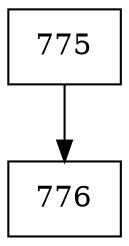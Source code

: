 digraph G {
  node [shape=record];
  node0 [label="{775}"];
  node0 -> node1;
  node1 [label="{776}"];
}
